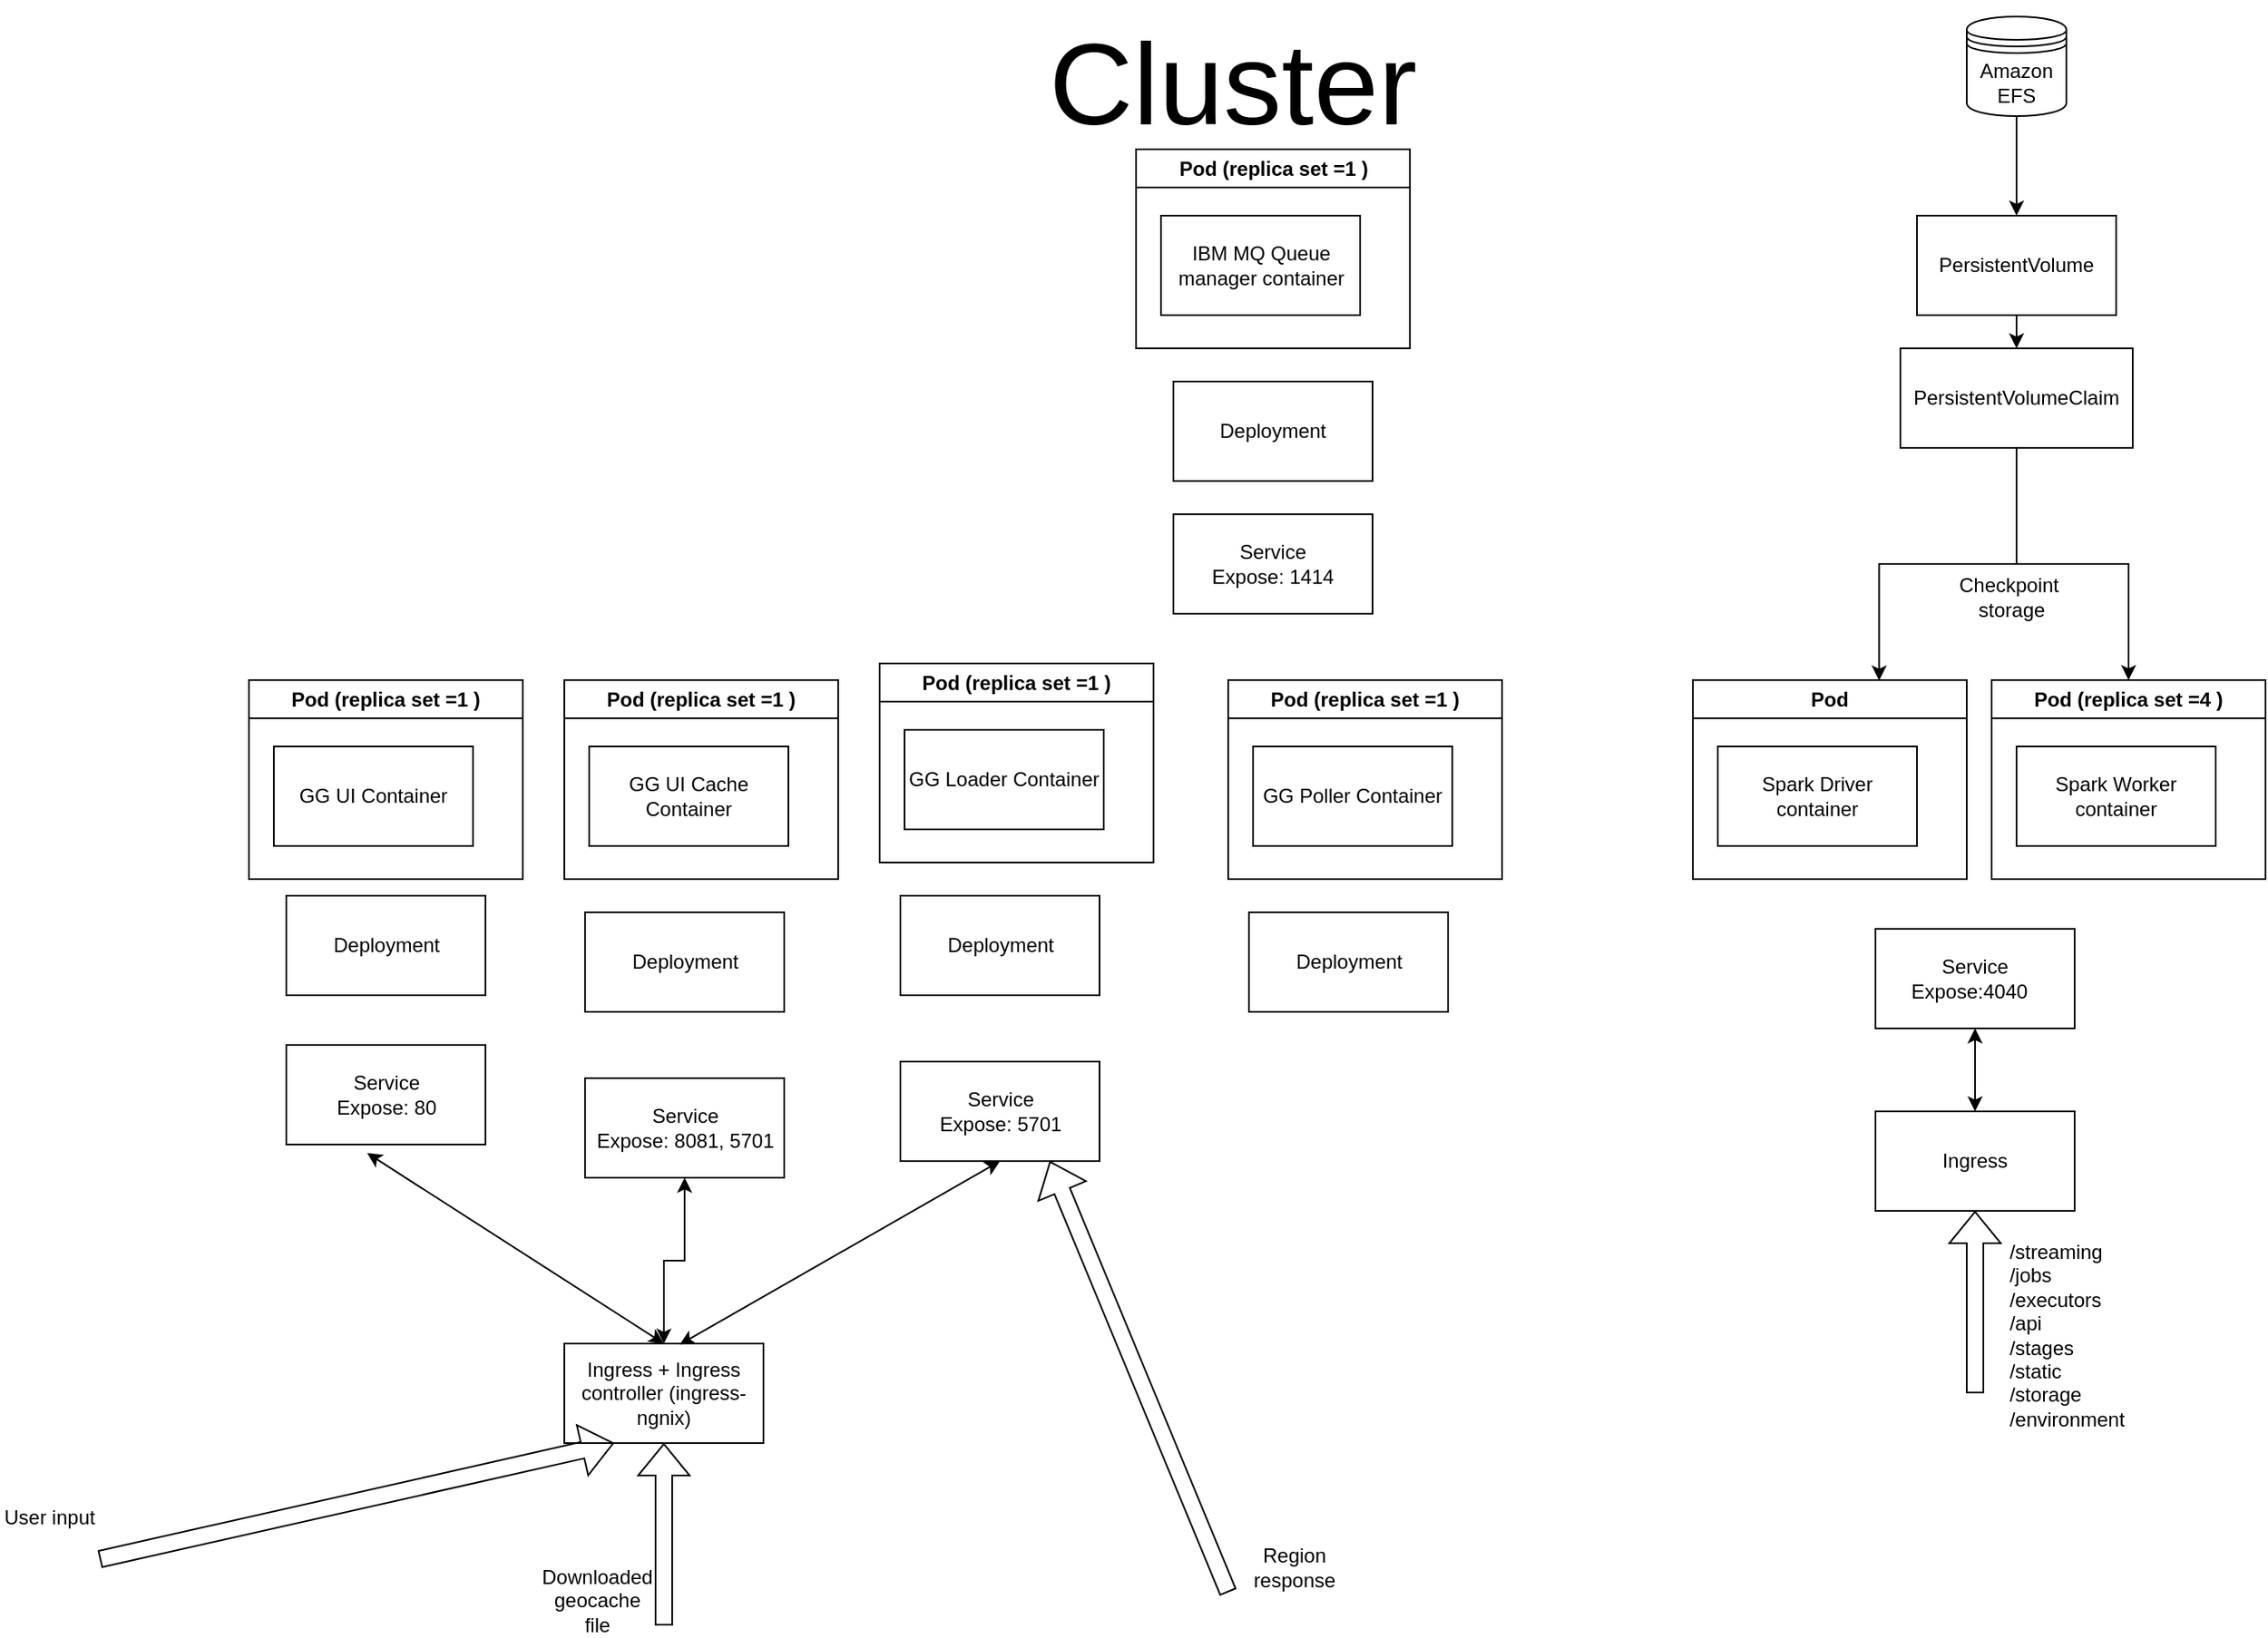 <mxfile version="20.5.3" type="embed"><diagram name="1 oldal" id="PECIXuEUNroKyanK3r6n"><mxGraphModel dx="1560" dy="1031" grid="1" gridSize="10" guides="1" tooltips="1" connect="1" arrows="1" fold="1" page="1" pageScale="1" pageWidth="2339" pageHeight="3300" math="0" shadow="0"><root><mxCell id="0"/><mxCell id="1" parent="0"/><mxCell id="5" value="Ingress + Ingress controller (ingress-ngnix)" style="rounded=0;whiteSpace=wrap;html=1;direction=east;" parent="1" vertex="1"><mxGeometry x="770" y="970" width="120" height="60" as="geometry"/></mxCell><mxCell id="34" value="Cluster" style="text;html=1;strokeColor=none;fillColor=none;align=center;verticalAlign=middle;whiteSpace=wrap;rounded=0;fontSize=70;" parent="1" vertex="1"><mxGeometry x="982.5" y="160" width="380" height="100" as="geometry"/></mxCell><mxCell id="36" value="" style="shape=flexArrow;endArrow=classic;html=1;rounded=0;entryX=0.25;entryY=1;entryDx=0;entryDy=0;" parent="1" target="5" edge="1"><mxGeometry width="50" height="50" relative="1" as="geometry"><mxPoint x="490" y="1100" as="sourcePoint"/><mxPoint x="387.5" y="950" as="targetPoint"/></mxGeometry></mxCell><mxCell id="37" value="User input" style="text;html=1;strokeColor=none;fillColor=none;align=center;verticalAlign=middle;whiteSpace=wrap;rounded=0;" parent="1" vertex="1"><mxGeometry x="430" y="1060" width="60" height="30" as="geometry"/></mxCell><mxCell id="39" value="" style="endArrow=classic;startArrow=classic;html=1;rounded=0;fontSize=70;exitX=0.5;exitY=0;exitDx=0;exitDy=0;entryX=0.406;entryY=1.086;entryDx=0;entryDy=0;entryPerimeter=0;" parent="1" source="5" target="4" edge="1"><mxGeometry width="50" height="50" relative="1" as="geometry"><mxPoint x="970" y="700" as="sourcePoint"/><mxPoint x="650" y="700" as="targetPoint"/></mxGeometry></mxCell><mxCell id="3" value="Deployment" style="rounded=0;whiteSpace=wrap;html=1;" parent="1" vertex="1"><mxGeometry x="602.5" y="700" width="120" height="60" as="geometry"/></mxCell><mxCell id="4" value="Service&lt;br&gt;Expose: 80" style="rounded=0;whiteSpace=wrap;html=1;" parent="1" vertex="1"><mxGeometry x="602.5" y="790" width="120" height="60" as="geometry"/></mxCell><mxCell id="BNboJuSO8pRcp-xk_Tbs-6" value="Pod (replica set =1 )" style="swimlane;whiteSpace=wrap;html=1;" parent="1" vertex="1"><mxGeometry x="580" y="570" width="165" height="120" as="geometry"/></mxCell><mxCell id="2" value="GG UI Container" style="rounded=0;whiteSpace=wrap;html=1;" parent="BNboJuSO8pRcp-xk_Tbs-6" vertex="1"><mxGeometry x="15" y="40" width="120" height="60" as="geometry"/></mxCell><mxCell id="11" value="Pod (replica set =1 )" style="swimlane;whiteSpace=wrap;html=1;" parent="1" vertex="1"><mxGeometry x="770" y="570" width="165" height="120" as="geometry"/></mxCell><mxCell id="12" value="GG UI Cache Container" style="rounded=0;whiteSpace=wrap;html=1;" parent="11" vertex="1"><mxGeometry x="15" y="40" width="120" height="60" as="geometry"/></mxCell><mxCell id="103" style="edgeStyle=orthogonalEdgeStyle;rounded=0;orthogonalLoop=1;jettySize=auto;html=1;exitX=0.5;exitY=1;exitDx=0;exitDy=0;startArrow=classic;startFill=1;" edge="1" parent="1" source="14" target="5"><mxGeometry relative="1" as="geometry"/></mxCell><mxCell id="14" value="Service &lt;br&gt;Expose: 8081, 5701" style="rounded=0;whiteSpace=wrap;html=1;" parent="1" vertex="1"><mxGeometry x="782.5" y="810" width="120" height="60" as="geometry"/></mxCell><mxCell id="13" value="Deployment" style="rounded=0;whiteSpace=wrap;html=1;" parent="1" vertex="1"><mxGeometry x="782.5" y="710" width="120" height="60" as="geometry"/></mxCell><mxCell id="40" value="Pod (replica set =1 )" style="swimlane;whiteSpace=wrap;html=1;" parent="1" vertex="1"><mxGeometry x="960" y="560" width="165" height="120" as="geometry"/></mxCell><mxCell id="41" value="GG Loader Container" style="rounded=0;whiteSpace=wrap;html=1;" parent="40" vertex="1"><mxGeometry x="15" y="40" width="120" height="60" as="geometry"/></mxCell><mxCell id="42" value="Service&lt;br&gt;Expose: 5701" style="rounded=0;whiteSpace=wrap;html=1;" parent="1" vertex="1"><mxGeometry x="972.5" y="800" width="120" height="60" as="geometry"/></mxCell><mxCell id="43" value="Deployment" style="rounded=0;whiteSpace=wrap;html=1;" parent="1" vertex="1"><mxGeometry x="972.5" y="700" width="120" height="60" as="geometry"/></mxCell><mxCell id="44" value="Pod (replica set =1 )" style="swimlane;whiteSpace=wrap;html=1;" parent="1" vertex="1"><mxGeometry x="1170" y="570" width="165" height="120" as="geometry"/></mxCell><mxCell id="45" value="GG Poller Container" style="rounded=0;whiteSpace=wrap;html=1;" parent="44" vertex="1"><mxGeometry x="15" y="40" width="120" height="60" as="geometry"/></mxCell><mxCell id="47" value="Deployment" style="rounded=0;whiteSpace=wrap;html=1;" parent="1" vertex="1"><mxGeometry x="1182.5" y="710" width="120" height="60" as="geometry"/></mxCell><mxCell id="49" value="" style="endArrow=classic;startArrow=classic;html=1;rounded=0;fontSize=70;exitX=0.579;exitY=0.011;exitDx=0;exitDy=0;entryX=0.5;entryY=1;entryDx=0;entryDy=0;exitPerimeter=0;" parent="1" source="5" target="42" edge="1"><mxGeometry width="50" height="50" relative="1" as="geometry"><mxPoint x="850" y="1000" as="sourcePoint"/><mxPoint x="671.22" y="875.16" as="targetPoint"/></mxGeometry></mxCell><mxCell id="50" value="" style="shape=flexArrow;endArrow=classic;html=1;rounded=0;fontSize=70;entryX=0.75;entryY=1;entryDx=0;entryDy=0;" parent="1" target="42" edge="1"><mxGeometry width="50" height="50" relative="1" as="geometry"><mxPoint x="1170" y="1120" as="sourcePoint"/><mxPoint x="790" y="800" as="targetPoint"/></mxGeometry></mxCell><mxCell id="51" value="Region response" style="text;html=1;strokeColor=none;fillColor=none;align=center;verticalAlign=middle;whiteSpace=wrap;rounded=0;fontSize=12;" parent="1" vertex="1"><mxGeometry x="1180" y="1090" width="60" height="30" as="geometry"/></mxCell><mxCell id="53" value="" style="shape=flexArrow;endArrow=classic;html=1;rounded=0;fontSize=12;entryX=0.5;entryY=1;entryDx=0;entryDy=0;" parent="1" target="5" edge="1"><mxGeometry width="50" height="50" relative="1" as="geometry"><mxPoint x="830" y="1140" as="sourcePoint"/><mxPoint x="840" y="1040" as="targetPoint"/></mxGeometry></mxCell><mxCell id="22" value="Pod (replica set =1 )" style="swimlane;whiteSpace=wrap;html=1;" parent="1" vertex="1"><mxGeometry x="1114.5" y="250" width="165" height="120" as="geometry"/></mxCell><mxCell id="23" value="IBM MQ Queue manager container" style="rounded=0;whiteSpace=wrap;html=1;" parent="22" vertex="1"><mxGeometry x="15" y="40" width="120" height="60" as="geometry"/></mxCell><mxCell id="25" value="Service&lt;br&gt;Expose: 1414" style="rounded=0;whiteSpace=wrap;html=1;" parent="1" vertex="1"><mxGeometry x="1137" y="470" width="120" height="60" as="geometry"/></mxCell><mxCell id="24" value="Deployment" style="rounded=0;whiteSpace=wrap;html=1;" parent="1" vertex="1"><mxGeometry x="1137" y="390" width="120" height="60" as="geometry"/></mxCell><mxCell id="55" value="Pod" style="swimlane;whiteSpace=wrap;html=1;" parent="1" vertex="1"><mxGeometry x="1450" y="570" width="165" height="120" as="geometry"/></mxCell><mxCell id="56" value="Spark Driver container" style="rounded=0;whiteSpace=wrap;html=1;" parent="55" vertex="1"><mxGeometry x="15" y="40" width="120" height="60" as="geometry"/></mxCell><mxCell id="57" value="Service&lt;br&gt;Expose:4040&amp;nbsp;&amp;nbsp;" style="rounded=0;whiteSpace=wrap;html=1;" parent="1" vertex="1"><mxGeometry x="1560" y="720" width="120" height="60" as="geometry"/></mxCell><mxCell id="59" value="Pod (replica set =4 )" style="swimlane;whiteSpace=wrap;html=1;" parent="1" vertex="1"><mxGeometry x="1630" y="570" width="165" height="120" as="geometry"/></mxCell><mxCell id="60" value="Spark Worker container" style="rounded=0;whiteSpace=wrap;html=1;" parent="59" vertex="1"><mxGeometry x="15" y="40" width="120" height="60" as="geometry"/></mxCell><mxCell id="68" value="Ingress" style="rounded=0;whiteSpace=wrap;html=1;direction=east;" vertex="1" parent="1"><mxGeometry x="1560" y="830" width="120" height="60" as="geometry"/></mxCell><mxCell id="69" value="" style="endArrow=classic;startArrow=classic;html=1;rounded=0;entryX=0.5;entryY=1;entryDx=0;entryDy=0;" edge="1" parent="1" source="68" target="57"><mxGeometry width="50" height="50" relative="1" as="geometry"><mxPoint x="1240" y="940" as="sourcePoint"/><mxPoint x="1290" y="890" as="targetPoint"/></mxGeometry></mxCell><mxCell id="70" value="" style="shape=flexArrow;endArrow=classic;html=1;rounded=0;entryX=0.5;entryY=1;entryDx=0;entryDy=0;" edge="1" parent="1" target="68"><mxGeometry width="50" height="50" relative="1" as="geometry"><mxPoint x="1620" y="1000" as="sourcePoint"/><mxPoint x="1290" y="890" as="targetPoint"/></mxGeometry></mxCell><mxCell id="71" value="&lt;div style=&quot;text-align: left;&quot;&gt;&lt;span style=&quot;background-color: initial;&quot;&gt;/streaming&lt;/span&gt;&lt;/div&gt;&lt;div style=&quot;text-align: left;&quot;&gt;&lt;span style=&quot;background-color: initial;&quot;&gt;/jobs&lt;/span&gt;&lt;/div&gt;&lt;div style=&quot;text-align: left;&quot;&gt;&lt;span style=&quot;background-color: initial;&quot;&gt;/executors&lt;/span&gt;&lt;/div&gt;&lt;div style=&quot;text-align: left;&quot;&gt;&lt;span style=&quot;background-color: initial;&quot;&gt;/api&lt;/span&gt;&lt;/div&gt;&lt;div style=&quot;text-align: left;&quot;&gt;&lt;span style=&quot;background-color: initial;&quot;&gt;/stages&lt;/span&gt;&lt;/div&gt;&lt;div style=&quot;text-align: left;&quot;&gt;&lt;span style=&quot;background-color: initial;&quot;&gt;/static&lt;/span&gt;&lt;/div&gt;&lt;div style=&quot;text-align: left;&quot;&gt;&lt;span style=&quot;background-color: initial;&quot;&gt;/storage&lt;/span&gt;&lt;/div&gt;&lt;div style=&quot;text-align: left;&quot;&gt;&lt;span style=&quot;background-color: initial;&quot;&gt;/environment&lt;/span&gt;&lt;/div&gt;" style="text;html=1;align=center;verticalAlign=middle;resizable=0;points=[];autosize=1;strokeColor=none;fillColor=none;" vertex="1" parent="1"><mxGeometry x="1630" y="900" width="90" height="130" as="geometry"/></mxCell><mxCell id="97" style="edgeStyle=orthogonalEdgeStyle;rounded=0;orthogonalLoop=1;jettySize=auto;html=1;exitX=0.5;exitY=1;exitDx=0;exitDy=0;entryX=0.5;entryY=0;entryDx=0;entryDy=0;" edge="1" parent="1" source="89" target="98"><mxGeometry relative="1" as="geometry"><mxPoint x="1665" y="310" as="targetPoint"/></mxGeometry></mxCell><mxCell id="89" value="Amazon&lt;br&gt;EFS" style="shape=datastore;whiteSpace=wrap;html=1;" vertex="1" parent="1"><mxGeometry x="1615" y="170" width="60" height="60" as="geometry"/></mxCell><mxCell id="91" value="Checkpoint&lt;br&gt;&amp;nbsp;storage" style="text;html=1;align=center;verticalAlign=middle;resizable=0;points=[];autosize=1;strokeColor=none;fillColor=none;" vertex="1" parent="1"><mxGeometry x="1600" y="500" width="80" height="40" as="geometry"/></mxCell><mxCell id="100" style="edgeStyle=orthogonalEdgeStyle;rounded=0;orthogonalLoop=1;jettySize=auto;html=1;exitX=0.5;exitY=1;exitDx=0;exitDy=0;entryX=0.5;entryY=0;entryDx=0;entryDy=0;" edge="1" parent="1" source="98" target="99"><mxGeometry relative="1" as="geometry"/></mxCell><mxCell id="98" value="PersistentVolume" style="rounded=0;whiteSpace=wrap;html=1;" vertex="1" parent="1"><mxGeometry x="1585" y="290" width="120" height="60" as="geometry"/></mxCell><mxCell id="101" style="edgeStyle=orthogonalEdgeStyle;rounded=0;orthogonalLoop=1;jettySize=auto;html=1;exitX=0.5;exitY=1;exitDx=0;exitDy=0;" edge="1" parent="1" source="99" target="59"><mxGeometry relative="1" as="geometry"/></mxCell><mxCell id="102" style="edgeStyle=orthogonalEdgeStyle;rounded=0;orthogonalLoop=1;jettySize=auto;html=1;exitX=0.5;exitY=1;exitDx=0;exitDy=0;entryX=0.68;entryY=0.002;entryDx=0;entryDy=0;entryPerimeter=0;" edge="1" parent="1" source="99" target="55"><mxGeometry relative="1" as="geometry"/></mxCell><mxCell id="99" value="PersistentVolumeClaim" style="rounded=0;whiteSpace=wrap;html=1;" vertex="1" parent="1"><mxGeometry x="1575" y="370" width="140" height="60" as="geometry"/></mxCell><mxCell id="104" value="Downloaded geocache file" style="text;html=1;strokeColor=none;fillColor=none;align=center;verticalAlign=middle;whiteSpace=wrap;rounded=0;fontSize=12;" vertex="1" parent="1"><mxGeometry x="760" y="1110" width="60" height="30" as="geometry"/></mxCell></root></mxGraphModel></diagram></mxfile>